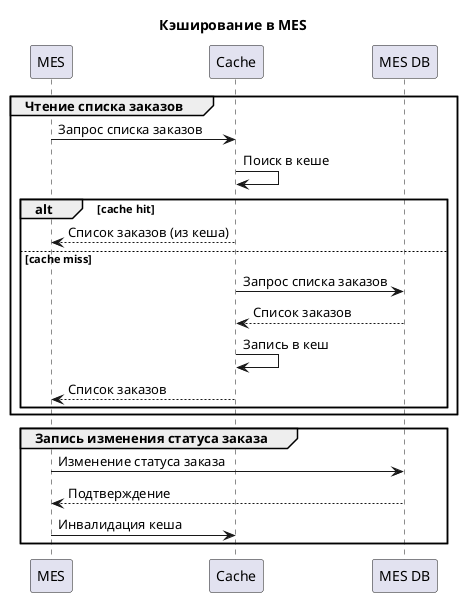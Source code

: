 @startuml
title Кэширование в MES

participant "MES" as mes
participant "Cache" as cache
participant "MES DB" as db

group Чтение списка заказов
    mes -> cache: Запрос списка заказов
    cache -> cache: Поиск в кеше
    alt cache hit
        cache --> mes: Список заказов (из кеша)
    else cache miss
        cache -> db: Запрос списка заказов
        db --> cache: Список заказов
        cache -> cache: Запись в кеш
        cache --> mes: Список заказов
    end
end

group Запись изменения статуса заказа
    mes -> db: Изменение статуса заказа
    db --> mes: Подтверждение
    mes -> cache: Инвалидация кеша
end
@enduml